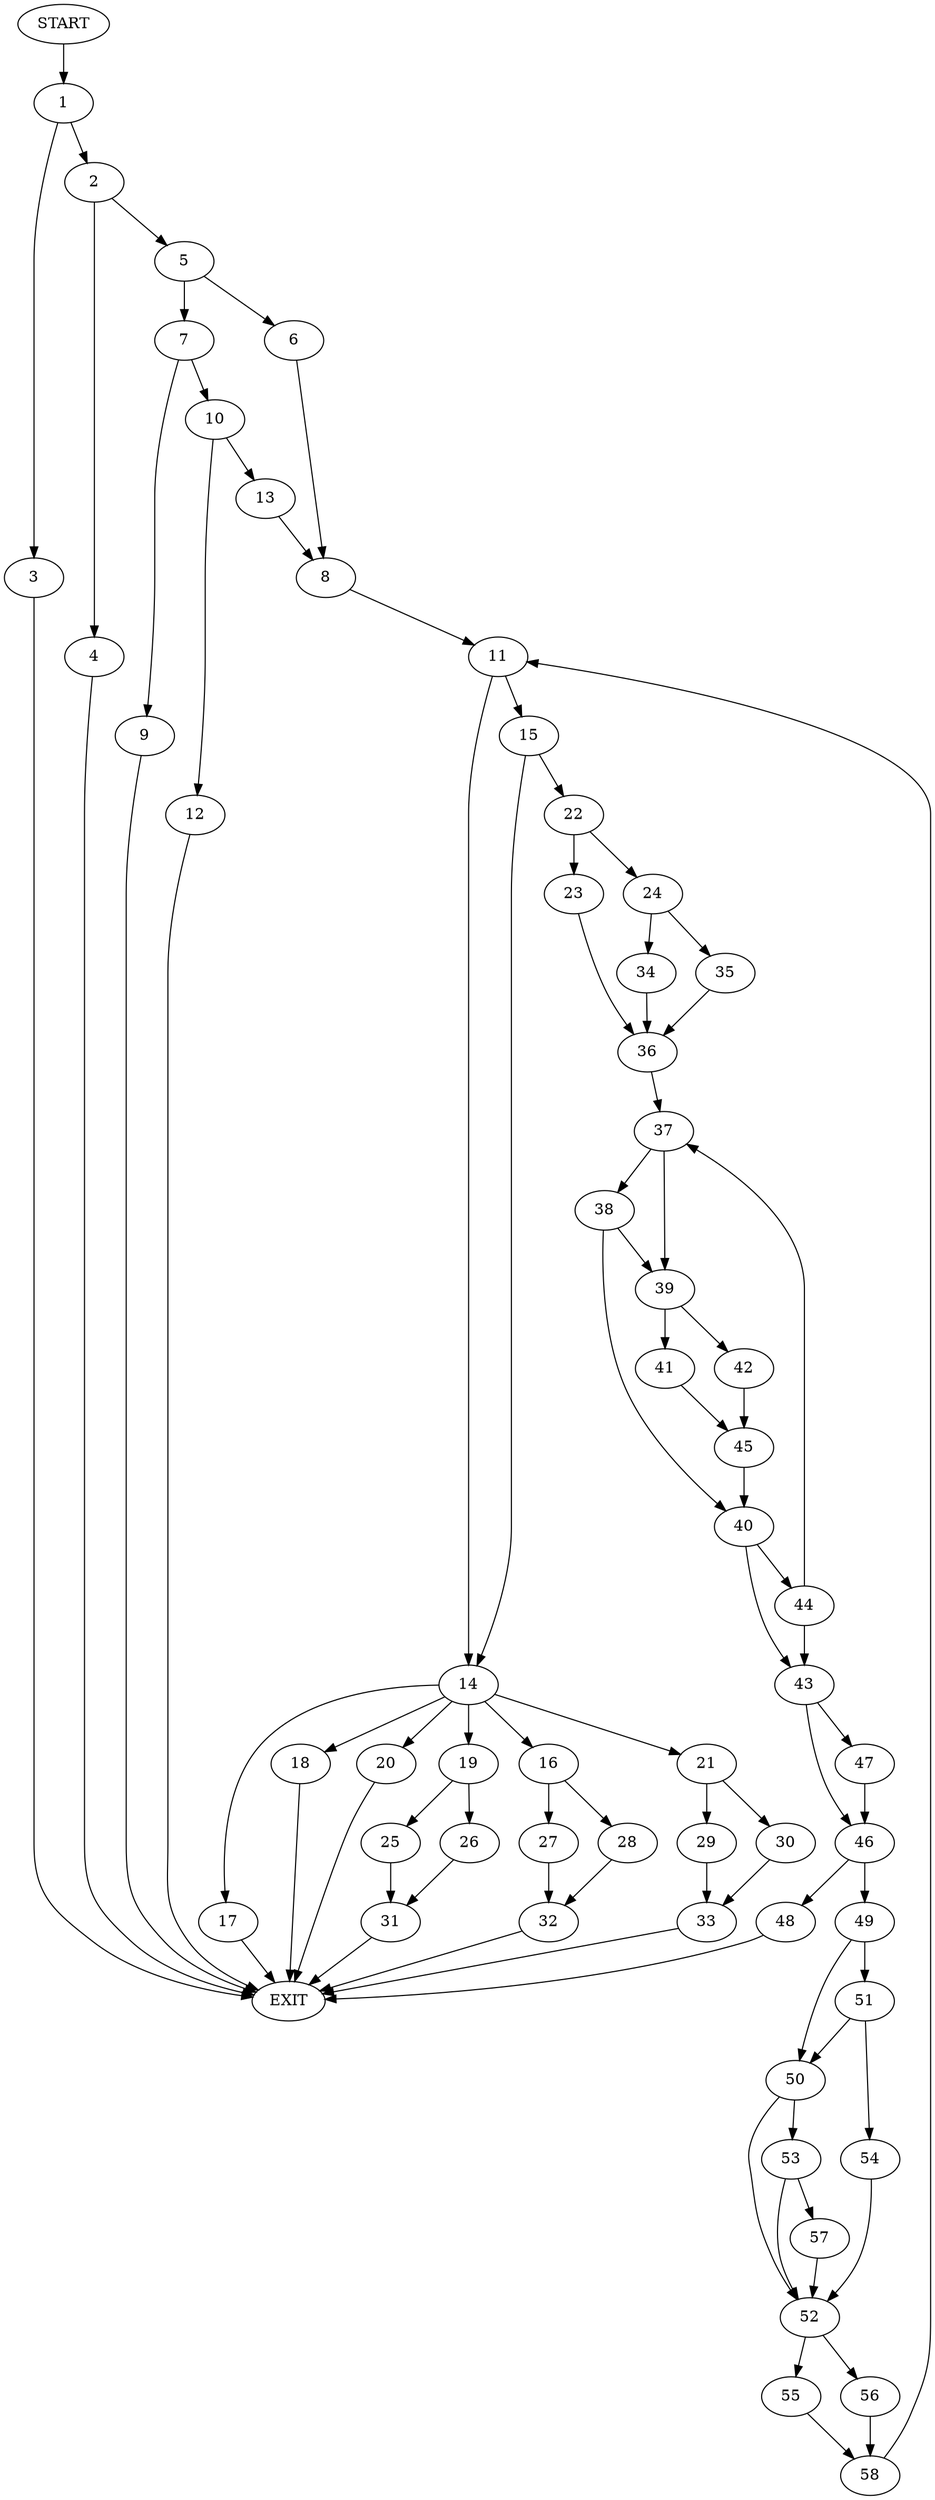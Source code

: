 digraph {
0 [label="START"]
59 [label="EXIT"]
0 -> 1
1 -> 2
1 -> 3
3 -> 59
2 -> 4
2 -> 5
4 -> 59
5 -> 6
5 -> 7
6 -> 8
7 -> 9
7 -> 10
8 -> 11
9 -> 59
10 -> 12
10 -> 13
13 -> 8
12 -> 59
11 -> 14
11 -> 15
14 -> 16
14 -> 17
14 -> 18
14 -> 19
14 -> 20
14 -> 21
15 -> 22
15 -> 14
22 -> 23
22 -> 24
20 -> 59
17 -> 59
19 -> 25
19 -> 26
18 -> 59
16 -> 27
16 -> 28
21 -> 29
21 -> 30
26 -> 31
25 -> 31
31 -> 59
28 -> 32
27 -> 32
32 -> 59
29 -> 33
30 -> 33
33 -> 59
24 -> 34
24 -> 35
23 -> 36
36 -> 37
35 -> 36
34 -> 36
37 -> 38
37 -> 39
38 -> 40
38 -> 39
39 -> 41
39 -> 42
40 -> 43
40 -> 44
42 -> 45
41 -> 45
45 -> 40
44 -> 43
44 -> 37
43 -> 46
43 -> 47
46 -> 48
46 -> 49
47 -> 46
49 -> 50
49 -> 51
48 -> 59
50 -> 52
50 -> 53
51 -> 54
51 -> 50
54 -> 52
52 -> 55
52 -> 56
53 -> 52
53 -> 57
57 -> 52
56 -> 58
55 -> 58
58 -> 11
}
